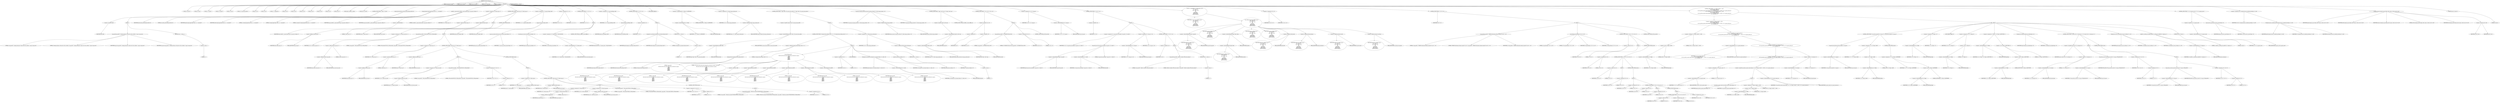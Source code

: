 digraph hostapd_notif_assoc {  
"1000119" [label = "(METHOD,hostapd_notif_assoc)" ]
"1000120" [label = "(PARAM,hostapd_data *hapd)" ]
"1000121" [label = "(PARAM,const u8 *addr)" ]
"1000122" [label = "(PARAM,const u8 *req_ies)" ]
"1000123" [label = "(PARAM,size_t req_ies_len)" ]
"1000124" [label = "(PARAM,int reassoc)" ]
"1000125" [label = "(BLOCK,,)" ]
"1000126" [label = "(LOCAL,v9: const u8 *)" ]
"1000127" [label = "(LOCAL,v10: size_t)" ]
"1000128" [label = "(LOCAL,v11: sta_info *)" ]
"1000129" [label = "(LOCAL,v12: sta_info *)" ]
"1000130" [label = "(LOCAL,v13: size_t)" ]
"1000131" [label = "(LOCAL,v14: wpa_state_machine *)" ]
"1000132" [label = "(LOCAL,v15: int)" ]
"1000133" [label = "(LOCAL,v16: int)" ]
"1000134" [label = "(LOCAL,v17: unsigned int)" ]
"1000135" [label = "(LOCAL,v18: int)" ]
"1000136" [label = "(LOCAL,v19: int)" ]
"1000137" [label = "(LOCAL,v22: int)" ]
"1000138" [label = "(LOCAL,v23: int)" ]
"1000139" [label = "(LOCAL,v24: int)" ]
"1000140" [label = "(LOCAL,v25: int)" ]
"1000141" [label = "(LOCAL,v26: u8 *)" ]
"1000142" [label = "(LOCAL,elems: ieee802_11_elems)" ]
"1000143" [label = "(LOCAL,buf: u8 [ 1064 ])" ]
"1000144" [label = "(CONTROL_STRUCTURE,if ( !addr ),if ( !addr ))" ]
"1000145" [label = "(<operator>.logicalNot,!addr)" ]
"1000146" [label = "(IDENTIFIER,addr,!addr)" ]
"1000147" [label = "(BLOCK,,)" ]
"1000148" [label = "(wpa_printf,wpa_printf(2, \"hostapd_notif_assoc: Skip event with no address\", req_ies, req_ies_len))" ]
"1000149" [label = "(LITERAL,2,wpa_printf(2, \"hostapd_notif_assoc: Skip event with no address\", req_ies, req_ies_len))" ]
"1000150" [label = "(LITERAL,\"hostapd_notif_assoc: Skip event with no address\",wpa_printf(2, \"hostapd_notif_assoc: Skip event with no address\", req_ies, req_ies_len))" ]
"1000151" [label = "(IDENTIFIER,req_ies,wpa_printf(2, \"hostapd_notif_assoc: Skip event with no address\", req_ies, req_ies_len))" ]
"1000152" [label = "(IDENTIFIER,req_ies_len,wpa_printf(2, \"hostapd_notif_assoc: Skip event with no address\", req_ies, req_ies_len))" ]
"1000153" [label = "(RETURN,return -1;,return -1;)" ]
"1000154" [label = "(<operator>.minus,-1)" ]
"1000155" [label = "(LITERAL,1,-1)" ]
"1000156" [label = "(random_add_randomness,random_add_randomness(addr, 6u))" ]
"1000157" [label = "(IDENTIFIER,addr,random_add_randomness(addr, 6u))" ]
"1000158" [label = "(LITERAL,6u,random_add_randomness(addr, 6u))" ]
"1000159" [label = "(hostapd_logger,hostapd_logger(hapd, addr, 1u, 2, \"associated\"))" ]
"1000160" [label = "(IDENTIFIER,hapd,hostapd_logger(hapd, addr, 1u, 2, \"associated\"))" ]
"1000161" [label = "(IDENTIFIER,addr,hostapd_logger(hapd, addr, 1u, 2, \"associated\"))" ]
"1000162" [label = "(LITERAL,1u,hostapd_logger(hapd, addr, 1u, 2, \"associated\"))" ]
"1000163" [label = "(LITERAL,2,hostapd_logger(hapd, addr, 1u, 2, \"associated\"))" ]
"1000164" [label = "(LITERAL,\"associated\",hostapd_logger(hapd, addr, 1u, 2, \"associated\"))" ]
"1000165" [label = "(ieee802_11_parse_elems,ieee802_11_parse_elems(req_ies, req_ies_len, &elems, 0))" ]
"1000166" [label = "(IDENTIFIER,req_ies,ieee802_11_parse_elems(req_ies, req_ies_len, &elems, 0))" ]
"1000167" [label = "(IDENTIFIER,req_ies_len,ieee802_11_parse_elems(req_ies, req_ies_len, &elems, 0))" ]
"1000168" [label = "(<operator>.addressOf,&elems)" ]
"1000169" [label = "(IDENTIFIER,elems,ieee802_11_parse_elems(req_ies, req_ies_len, &elems, 0))" ]
"1000170" [label = "(LITERAL,0,ieee802_11_parse_elems(req_ies, req_ies_len, &elems, 0))" ]
"1000171" [label = "(<operator>.assignment,v9 = elems.wps_ie - 2)" ]
"1000172" [label = "(IDENTIFIER,v9,v9 = elems.wps_ie - 2)" ]
"1000173" [label = "(<operator>.subtraction,elems.wps_ie - 2)" ]
"1000174" [label = "(<operator>.fieldAccess,elems.wps_ie)" ]
"1000175" [label = "(IDENTIFIER,elems,elems.wps_ie - 2)" ]
"1000176" [label = "(FIELD_IDENTIFIER,wps_ie,wps_ie)" ]
"1000177" [label = "(LITERAL,2,elems.wps_ie - 2)" ]
"1000178" [label = "(CONTROL_STRUCTURE,if ( elems.wps_ie ),if ( elems.wps_ie ))" ]
"1000179" [label = "(<operator>.fieldAccess,elems.wps_ie)" ]
"1000180" [label = "(IDENTIFIER,elems,if ( elems.wps_ie ))" ]
"1000181" [label = "(FIELD_IDENTIFIER,wps_ie,wps_ie)" ]
"1000182" [label = "(BLOCK,,)" ]
"1000183" [label = "(<operator>.assignment,v10 = elems.wps_ie_len + 2)" ]
"1000184" [label = "(IDENTIFIER,v10,v10 = elems.wps_ie_len + 2)" ]
"1000185" [label = "(<operator>.addition,elems.wps_ie_len + 2)" ]
"1000186" [label = "(<operator>.fieldAccess,elems.wps_ie_len)" ]
"1000187" [label = "(IDENTIFIER,elems,elems.wps_ie_len + 2)" ]
"1000188" [label = "(FIELD_IDENTIFIER,wps_ie_len,wps_ie_len)" ]
"1000189" [label = "(LITERAL,2,elems.wps_ie_len + 2)" ]
"1000190" [label = "(wpa_printf,wpa_printf(2, \"STA included WPS IE in (Re)AssocReq\"))" ]
"1000191" [label = "(LITERAL,2,wpa_printf(2, \"STA included WPS IE in (Re)AssocReq\"))" ]
"1000192" [label = "(LITERAL,\"STA included WPS IE in (Re)AssocReq\",wpa_printf(2, \"STA included WPS IE in (Re)AssocReq\"))" ]
"1000193" [label = "(CONTROL_STRUCTURE,else,else)" ]
"1000194" [label = "(BLOCK,,)" ]
"1000195" [label = "(<operator>.assignment,v9 = elems.rsn_ie - 2)" ]
"1000196" [label = "(IDENTIFIER,v9,v9 = elems.rsn_ie - 2)" ]
"1000197" [label = "(<operator>.subtraction,elems.rsn_ie - 2)" ]
"1000198" [label = "(<operator>.fieldAccess,elems.rsn_ie)" ]
"1000199" [label = "(IDENTIFIER,elems,elems.rsn_ie - 2)" ]
"1000200" [label = "(FIELD_IDENTIFIER,rsn_ie,rsn_ie)" ]
"1000201" [label = "(LITERAL,2,elems.rsn_ie - 2)" ]
"1000202" [label = "(CONTROL_STRUCTURE,if ( elems.rsn_ie ),if ( elems.rsn_ie ))" ]
"1000203" [label = "(<operator>.fieldAccess,elems.rsn_ie)" ]
"1000204" [label = "(IDENTIFIER,elems,if ( elems.rsn_ie ))" ]
"1000205" [label = "(FIELD_IDENTIFIER,rsn_ie,rsn_ie)" ]
"1000206" [label = "(BLOCK,,)" ]
"1000207" [label = "(<operator>.assignment,v22 = elems.rsn_ie_len)" ]
"1000208" [label = "(IDENTIFIER,v22,v22 = elems.rsn_ie_len)" ]
"1000209" [label = "(<operator>.fieldAccess,elems.rsn_ie_len)" ]
"1000210" [label = "(IDENTIFIER,elems,v22 = elems.rsn_ie_len)" ]
"1000211" [label = "(FIELD_IDENTIFIER,rsn_ie_len,rsn_ie_len)" ]
"1000212" [label = "(wpa_printf,wpa_printf(2, \"STA included RSN IE in (Re)AssocReq\"))" ]
"1000213" [label = "(LITERAL,2,wpa_printf(2, \"STA included RSN IE in (Re)AssocReq\"))" ]
"1000214" [label = "(LITERAL,\"STA included RSN IE in (Re)AssocReq\",wpa_printf(2, \"STA included RSN IE in (Re)AssocReq\"))" ]
"1000215" [label = "(<operator>.assignment,v10 = v22 + 2)" ]
"1000216" [label = "(IDENTIFIER,v10,v10 = v22 + 2)" ]
"1000217" [label = "(<operator>.addition,v22 + 2)" ]
"1000218" [label = "(IDENTIFIER,v22,v22 + 2)" ]
"1000219" [label = "(LITERAL,2,v22 + 2)" ]
"1000220" [label = "(CONTROL_STRUCTURE,else,else)" ]
"1000221" [label = "(BLOCK,,)" ]
"1000222" [label = "(<operator>.assignment,v9 = elems.wpa_ie)" ]
"1000223" [label = "(IDENTIFIER,v9,v9 = elems.wpa_ie)" ]
"1000224" [label = "(<operator>.fieldAccess,elems.wpa_ie)" ]
"1000225" [label = "(IDENTIFIER,elems,v9 = elems.wpa_ie)" ]
"1000226" [label = "(FIELD_IDENTIFIER,wpa_ie,wpa_ie)" ]
"1000227" [label = "(CONTROL_STRUCTURE,if ( elems.wpa_ie ),if ( elems.wpa_ie ))" ]
"1000228" [label = "(<operator>.fieldAccess,elems.wpa_ie)" ]
"1000229" [label = "(IDENTIFIER,elems,if ( elems.wpa_ie ))" ]
"1000230" [label = "(FIELD_IDENTIFIER,wpa_ie,wpa_ie)" ]
"1000231" [label = "(BLOCK,,)" ]
"1000232" [label = "(<operator>.assignment,v9 = elems.wpa_ie - 2)" ]
"1000233" [label = "(IDENTIFIER,v9,v9 = elems.wpa_ie - 2)" ]
"1000234" [label = "(<operator>.subtraction,elems.wpa_ie - 2)" ]
"1000235" [label = "(<operator>.fieldAccess,elems.wpa_ie)" ]
"1000236" [label = "(IDENTIFIER,elems,elems.wpa_ie - 2)" ]
"1000237" [label = "(FIELD_IDENTIFIER,wpa_ie,wpa_ie)" ]
"1000238" [label = "(LITERAL,2,elems.wpa_ie - 2)" ]
"1000239" [label = "(<operator>.assignment,v23 = elems.wpa_ie_len)" ]
"1000240" [label = "(IDENTIFIER,v23,v23 = elems.wpa_ie_len)" ]
"1000241" [label = "(<operator>.fieldAccess,elems.wpa_ie_len)" ]
"1000242" [label = "(IDENTIFIER,elems,v23 = elems.wpa_ie_len)" ]
"1000243" [label = "(FIELD_IDENTIFIER,wpa_ie_len,wpa_ie_len)" ]
"1000244" [label = "(wpa_printf,wpa_printf(2, \"STA included WPA IE in (Re)AssocReq\"))" ]
"1000245" [label = "(LITERAL,2,wpa_printf(2, \"STA included WPA IE in (Re)AssocReq\"))" ]
"1000246" [label = "(LITERAL,\"STA included WPA IE in (Re)AssocReq\",wpa_printf(2, \"STA included WPA IE in (Re)AssocReq\"))" ]
"1000247" [label = "(<operator>.assignment,v10 = v23 + 2)" ]
"1000248" [label = "(IDENTIFIER,v10,v10 = v23 + 2)" ]
"1000249" [label = "(<operator>.addition,v23 + 2)" ]
"1000250" [label = "(IDENTIFIER,v23,v23 + 2)" ]
"1000251" [label = "(LITERAL,2,v23 + 2)" ]
"1000252" [label = "(CONTROL_STRUCTURE,else,else)" ]
"1000253" [label = "(BLOCK,,)" ]
"1000254" [label = "(wpa_printf,wpa_printf(2, \"STA did not include WPS/RSN/WPA IE in (Re)AssocReq\"))" ]
"1000255" [label = "(LITERAL,2,wpa_printf(2, \"STA did not include WPS/RSN/WPA IE in (Re)AssocReq\"))" ]
"1000256" [label = "(LITERAL,\"STA did not include WPS/RSN/WPA IE in (Re)AssocReq\",wpa_printf(2, \"STA did not include WPS/RSN/WPA IE in (Re)AssocReq\"))" ]
"1000257" [label = "(<operator>.assignment,v10 = 0)" ]
"1000258" [label = "(IDENTIFIER,v10,v10 = 0)" ]
"1000259" [label = "(LITERAL,0,v10 = 0)" ]
"1000260" [label = "(<operator>.assignment,v11 = ap_get_sta(hapd, addr))" ]
"1000261" [label = "(IDENTIFIER,v11,v11 = ap_get_sta(hapd, addr))" ]
"1000262" [label = "(ap_get_sta,ap_get_sta(hapd, addr))" ]
"1000263" [label = "(IDENTIFIER,hapd,ap_get_sta(hapd, addr))" ]
"1000264" [label = "(IDENTIFIER,addr,ap_get_sta(hapd, addr))" ]
"1000265" [label = "(<operator>.assignment,v12 = v11)" ]
"1000266" [label = "(IDENTIFIER,v12,v12 = v11)" ]
"1000267" [label = "(IDENTIFIER,v11,v12 = v11)" ]
"1000268" [label = "(CONTROL_STRUCTURE,if ( v11 ),if ( v11 ))" ]
"1000269" [label = "(IDENTIFIER,v11,if ( v11 ))" ]
"1000270" [label = "(BLOCK,,)" ]
"1000271" [label = "(ap_sta_no_session_timeout,ap_sta_no_session_timeout(hapd, v11))" ]
"1000272" [label = "(IDENTIFIER,hapd,ap_sta_no_session_timeout(hapd, v11))" ]
"1000273" [label = "(IDENTIFIER,v11,ap_sta_no_session_timeout(hapd, v11))" ]
"1000274" [label = "(accounting_sta_stop,accounting_sta_stop(hapd, v12))" ]
"1000275" [label = "(IDENTIFIER,hapd,accounting_sta_stop(hapd, v12))" ]
"1000276" [label = "(IDENTIFIER,v12,accounting_sta_stop(hapd, v12))" ]
"1000277" [label = "(<operator>.assignment,v12->timeout_next = STA_NULLFUNC)" ]
"1000278" [label = "(<operator>.indirectFieldAccess,v12->timeout_next)" ]
"1000279" [label = "(IDENTIFIER,v12,v12->timeout_next = STA_NULLFUNC)" ]
"1000280" [label = "(FIELD_IDENTIFIER,timeout_next,timeout_next)" ]
"1000281" [label = "(IDENTIFIER,STA_NULLFUNC,v12->timeout_next = STA_NULLFUNC)" ]
"1000282" [label = "(CONTROL_STRUCTURE,goto LABEL_6;,goto LABEL_6;)" ]
"1000283" [label = "(<operator>.assignment,v12 = ap_sta_add(hapd, addr))" ]
"1000284" [label = "(IDENTIFIER,v12,v12 = ap_sta_add(hapd, addr))" ]
"1000285" [label = "(ap_sta_add,ap_sta_add(hapd, addr))" ]
"1000286" [label = "(IDENTIFIER,hapd,ap_sta_add(hapd, addr))" ]
"1000287" [label = "(IDENTIFIER,addr,ap_sta_add(hapd, addr))" ]
"1000288" [label = "(CONTROL_STRUCTURE,if ( !v12 ),if ( !v12 ))" ]
"1000289" [label = "(<operator>.logicalNot,!v12)" ]
"1000290" [label = "(IDENTIFIER,v12,!v12)" ]
"1000291" [label = "(BLOCK,,)" ]
"1000292" [label = "(hostapd_drv_sta_disassoc,hostapd_drv_sta_disassoc(hapd, addr, 5))" ]
"1000293" [label = "(IDENTIFIER,hapd,hostapd_drv_sta_disassoc(hapd, addr, 5))" ]
"1000294" [label = "(IDENTIFIER,addr,hostapd_drv_sta_disassoc(hapd, addr, 5))" ]
"1000295" [label = "(LITERAL,5,hostapd_drv_sta_disassoc(hapd, addr, 5))" ]
"1000296" [label = "(RETURN,return -1;,return -1;)" ]
"1000297" [label = "(<operator>.minus,-1)" ]
"1000298" [label = "(LITERAL,1,-1)" ]
"1000299" [label = "(JUMP_TARGET,LABEL_6)" ]
"1000300" [label = "(<operators>.assignmentAnd,v12->flags &= 0xFFFECFFF)" ]
"1000301" [label = "(<operator>.indirectFieldAccess,v12->flags)" ]
"1000302" [label = "(IDENTIFIER,v12,v12->flags &= 0xFFFECFFF)" ]
"1000303" [label = "(FIELD_IDENTIFIER,flags,flags)" ]
"1000304" [label = "(LITERAL,0xFFFECFFF,v12->flags &= 0xFFFECFFF)" ]
"1000305" [label = "(<operator>.assignment,v13 = elems.supp_op_classes_len)" ]
"1000306" [label = "(IDENTIFIER,v13,v13 = elems.supp_op_classes_len)" ]
"1000307" [label = "(<operator>.fieldAccess,elems.supp_op_classes_len)" ]
"1000308" [label = "(IDENTIFIER,elems,v13 = elems.supp_op_classes_len)" ]
"1000309" [label = "(FIELD_IDENTIFIER,supp_op_classes_len,supp_op_classes_len)" ]
"1000310" [label = "(CONTROL_STRUCTURE,if ( !hapd->iface->drv_max_acl_mac_addrs ),if ( !hapd->iface->drv_max_acl_mac_addrs ))" ]
"1000311" [label = "(<operator>.logicalNot,!hapd->iface->drv_max_acl_mac_addrs)" ]
"1000312" [label = "(<operator>.indirectFieldAccess,hapd->iface->drv_max_acl_mac_addrs)" ]
"1000313" [label = "(<operator>.indirectFieldAccess,hapd->iface)" ]
"1000314" [label = "(IDENTIFIER,hapd,!hapd->iface->drv_max_acl_mac_addrs)" ]
"1000315" [label = "(FIELD_IDENTIFIER,iface,iface)" ]
"1000316" [label = "(FIELD_IDENTIFIER,drv_max_acl_mac_addrs,drv_max_acl_mac_addrs)" ]
"1000317" [label = "(BLOCK,,)" ]
"1000318" [label = "(CONTROL_STRUCTURE,if ( hostapd_check_acl(hapd, addr, 0) != 1 ),if ( hostapd_check_acl(hapd, addr, 0) != 1 ))" ]
"1000319" [label = "(<operator>.notEquals,hostapd_check_acl(hapd, addr, 0) != 1)" ]
"1000320" [label = "(hostapd_check_acl,hostapd_check_acl(hapd, addr, 0))" ]
"1000321" [label = "(IDENTIFIER,hapd,hostapd_check_acl(hapd, addr, 0))" ]
"1000322" [label = "(IDENTIFIER,addr,hostapd_check_acl(hapd, addr, 0))" ]
"1000323" [label = "(LITERAL,0,hostapd_check_acl(hapd, addr, 0))" ]
"1000324" [label = "(LITERAL,1,hostapd_check_acl(hapd, addr, 0) != 1)" ]
"1000325" [label = "(BLOCK,,)" ]
"1000326" [label = "(wpa_printf,wpa_printf(\n        3,\n        \"STA %02x:%02x:%02x:%02x:%02x:%02x not allowed to connect\",\n        *addr,\n        addr[1],\n        addr[2],\n        addr[3],\n        addr[4],\n        addr[5]))" ]
"1000327" [label = "(LITERAL,3,wpa_printf(\n        3,\n        \"STA %02x:%02x:%02x:%02x:%02x:%02x not allowed to connect\",\n        *addr,\n        addr[1],\n        addr[2],\n        addr[3],\n        addr[4],\n        addr[5]))" ]
"1000328" [label = "(LITERAL,\"STA %02x:%02x:%02x:%02x:%02x:%02x not allowed to connect\",wpa_printf(\n        3,\n        \"STA %02x:%02x:%02x:%02x:%02x:%02x not allowed to connect\",\n        *addr,\n        addr[1],\n        addr[2],\n        addr[3],\n        addr[4],\n        addr[5]))" ]
"1000329" [label = "(<operator>.indirection,*addr)" ]
"1000330" [label = "(IDENTIFIER,addr,wpa_printf(\n        3,\n        \"STA %02x:%02x:%02x:%02x:%02x:%02x not allowed to connect\",\n        *addr,\n        addr[1],\n        addr[2],\n        addr[3],\n        addr[4],\n        addr[5]))" ]
"1000331" [label = "(<operator>.indirectIndexAccess,addr[1])" ]
"1000332" [label = "(IDENTIFIER,addr,wpa_printf(\n        3,\n        \"STA %02x:%02x:%02x:%02x:%02x:%02x not allowed to connect\",\n        *addr,\n        addr[1],\n        addr[2],\n        addr[3],\n        addr[4],\n        addr[5]))" ]
"1000333" [label = "(LITERAL,1,wpa_printf(\n        3,\n        \"STA %02x:%02x:%02x:%02x:%02x:%02x not allowed to connect\",\n        *addr,\n        addr[1],\n        addr[2],\n        addr[3],\n        addr[4],\n        addr[5]))" ]
"1000334" [label = "(<operator>.indirectIndexAccess,addr[2])" ]
"1000335" [label = "(IDENTIFIER,addr,wpa_printf(\n        3,\n        \"STA %02x:%02x:%02x:%02x:%02x:%02x not allowed to connect\",\n        *addr,\n        addr[1],\n        addr[2],\n        addr[3],\n        addr[4],\n        addr[5]))" ]
"1000336" [label = "(LITERAL,2,wpa_printf(\n        3,\n        \"STA %02x:%02x:%02x:%02x:%02x:%02x not allowed to connect\",\n        *addr,\n        addr[1],\n        addr[2],\n        addr[3],\n        addr[4],\n        addr[5]))" ]
"1000337" [label = "(<operator>.indirectIndexAccess,addr[3])" ]
"1000338" [label = "(IDENTIFIER,addr,wpa_printf(\n        3,\n        \"STA %02x:%02x:%02x:%02x:%02x:%02x not allowed to connect\",\n        *addr,\n        addr[1],\n        addr[2],\n        addr[3],\n        addr[4],\n        addr[5]))" ]
"1000339" [label = "(LITERAL,3,wpa_printf(\n        3,\n        \"STA %02x:%02x:%02x:%02x:%02x:%02x not allowed to connect\",\n        *addr,\n        addr[1],\n        addr[2],\n        addr[3],\n        addr[4],\n        addr[5]))" ]
"1000340" [label = "(<operator>.indirectIndexAccess,addr[4])" ]
"1000341" [label = "(IDENTIFIER,addr,wpa_printf(\n        3,\n        \"STA %02x:%02x:%02x:%02x:%02x:%02x not allowed to connect\",\n        *addr,\n        addr[1],\n        addr[2],\n        addr[3],\n        addr[4],\n        addr[5]))" ]
"1000342" [label = "(LITERAL,4,wpa_printf(\n        3,\n        \"STA %02x:%02x:%02x:%02x:%02x:%02x not allowed to connect\",\n        *addr,\n        addr[1],\n        addr[2],\n        addr[3],\n        addr[4],\n        addr[5]))" ]
"1000343" [label = "(<operator>.indirectIndexAccess,addr[5])" ]
"1000344" [label = "(IDENTIFIER,addr,wpa_printf(\n        3,\n        \"STA %02x:%02x:%02x:%02x:%02x:%02x not allowed to connect\",\n        *addr,\n        addr[1],\n        addr[2],\n        addr[3],\n        addr[4],\n        addr[5]))" ]
"1000345" [label = "(LITERAL,5,wpa_printf(\n        3,\n        \"STA %02x:%02x:%02x:%02x:%02x:%02x not allowed to connect\",\n        *addr,\n        addr[1],\n        addr[2],\n        addr[3],\n        addr[4],\n        addr[5]))" ]
"1000346" [label = "(<operator>.assignment,v24 = 1)" ]
"1000347" [label = "(IDENTIFIER,v24,v24 = 1)" ]
"1000348" [label = "(LITERAL,1,v24 = 1)" ]
"1000349" [label = "(JUMP_TARGET,fail)" ]
"1000350" [label = "(hostapd_drv_sta_disassoc,hostapd_drv_sta_disassoc(hapd, v12->addr, v24))" ]
"1000351" [label = "(IDENTIFIER,hapd,hostapd_drv_sta_disassoc(hapd, v12->addr, v24))" ]
"1000352" [label = "(<operator>.indirectFieldAccess,v12->addr)" ]
"1000353" [label = "(IDENTIFIER,v12,hostapd_drv_sta_disassoc(hapd, v12->addr, v24))" ]
"1000354" [label = "(FIELD_IDENTIFIER,addr,addr)" ]
"1000355" [label = "(IDENTIFIER,v24,hostapd_drv_sta_disassoc(hapd, v12->addr, v24))" ]
"1000356" [label = "(ap_free_sta,ap_free_sta(hapd, v12))" ]
"1000357" [label = "(IDENTIFIER,hapd,ap_free_sta(hapd, v12))" ]
"1000358" [label = "(IDENTIFIER,v12,ap_free_sta(hapd, v12))" ]
"1000359" [label = "(RETURN,return -1;,return -1;)" ]
"1000360" [label = "(<operator>.minus,-1)" ]
"1000361" [label = "(LITERAL,1,-1)" ]
"1000362" [label = "(<operator>.assignment,v13 = elems.supp_op_classes_len)" ]
"1000363" [label = "(IDENTIFIER,v13,v13 = elems.supp_op_classes_len)" ]
"1000364" [label = "(<operator>.fieldAccess,elems.supp_op_classes_len)" ]
"1000365" [label = "(IDENTIFIER,elems,v13 = elems.supp_op_classes_len)" ]
"1000366" [label = "(FIELD_IDENTIFIER,supp_op_classes_len,supp_op_classes_len)" ]
"1000367" [label = "(ap_copy_sta_supp_op_classes,ap_copy_sta_supp_op_classes(v12, elems.supp_op_classes, v13))" ]
"1000368" [label = "(IDENTIFIER,v12,ap_copy_sta_supp_op_classes(v12, elems.supp_op_classes, v13))" ]
"1000369" [label = "(<operator>.fieldAccess,elems.supp_op_classes)" ]
"1000370" [label = "(IDENTIFIER,elems,ap_copy_sta_supp_op_classes(v12, elems.supp_op_classes, v13))" ]
"1000371" [label = "(FIELD_IDENTIFIER,supp_op_classes,supp_op_classes)" ]
"1000372" [label = "(IDENTIFIER,v13,ap_copy_sta_supp_op_classes(v12, elems.supp_op_classes, v13))" ]
"1000373" [label = "(CONTROL_STRUCTURE,if ( !hapd->conf->wpa ),if ( !hapd->conf->wpa ))" ]
"1000374" [label = "(<operator>.logicalNot,!hapd->conf->wpa)" ]
"1000375" [label = "(<operator>.indirectFieldAccess,hapd->conf->wpa)" ]
"1000376" [label = "(<operator>.indirectFieldAccess,hapd->conf)" ]
"1000377" [label = "(IDENTIFIER,hapd,!hapd->conf->wpa)" ]
"1000378" [label = "(FIELD_IDENTIFIER,conf,conf)" ]
"1000379" [label = "(FIELD_IDENTIFIER,wpa,wpa)" ]
"1000380" [label = "(CONTROL_STRUCTURE,goto LABEL_18;,goto LABEL_18;)" ]
"1000381" [label = "(CONTROL_STRUCTURE,if ( !v9 || !v10 ),if ( !v9 || !v10 ))" ]
"1000382" [label = "(<operator>.logicalOr,!v9 || !v10)" ]
"1000383" [label = "(<operator>.logicalNot,!v9)" ]
"1000384" [label = "(IDENTIFIER,v9,!v9)" ]
"1000385" [label = "(<operator>.logicalNot,!v10)" ]
"1000386" [label = "(IDENTIFIER,v10,!v10)" ]
"1000387" [label = "(BLOCK,,)" ]
"1000388" [label = "(wpa_printf,wpa_printf(2, \"No WPA/RSN IE from STA\"))" ]
"1000389" [label = "(LITERAL,2,wpa_printf(2, \"No WPA/RSN IE from STA\"))" ]
"1000390" [label = "(LITERAL,\"No WPA/RSN IE from STA\",wpa_printf(2, \"No WPA/RSN IE from STA\"))" ]
"1000391" [label = "(<operator>.assignment,v24 = 13)" ]
"1000392" [label = "(IDENTIFIER,v24,v24 = 13)" ]
"1000393" [label = "(LITERAL,13,v24 = 13)" ]
"1000394" [label = "(CONTROL_STRUCTURE,goto fail;,goto fail;)" ]
"1000395" [label = "(<operator>.assignment,v14 = v12->wpa_sm)" ]
"1000396" [label = "(IDENTIFIER,v14,v14 = v12->wpa_sm)" ]
"1000397" [label = "(<operator>.indirectFieldAccess,v12->wpa_sm)" ]
"1000398" [label = "(IDENTIFIER,v12,v14 = v12->wpa_sm)" ]
"1000399" [label = "(FIELD_IDENTIFIER,wpa_sm,wpa_sm)" ]
"1000400" [label = "(CONTROL_STRUCTURE,if ( !v14 ),if ( !v14 ))" ]
"1000401" [label = "(<operator>.logicalNot,!v14)" ]
"1000402" [label = "(IDENTIFIER,v14,!v14)" ]
"1000403" [label = "(BLOCK,,)" ]
"1000404" [label = "(<operator>.assignment,v14 = wpa_auth_sta_init(hapd->wpa_auth, v12->addr, 0))" ]
"1000405" [label = "(IDENTIFIER,v14,v14 = wpa_auth_sta_init(hapd->wpa_auth, v12->addr, 0))" ]
"1000406" [label = "(wpa_auth_sta_init,wpa_auth_sta_init(hapd->wpa_auth, v12->addr, 0))" ]
"1000407" [label = "(<operator>.indirectFieldAccess,hapd->wpa_auth)" ]
"1000408" [label = "(IDENTIFIER,hapd,wpa_auth_sta_init(hapd->wpa_auth, v12->addr, 0))" ]
"1000409" [label = "(FIELD_IDENTIFIER,wpa_auth,wpa_auth)" ]
"1000410" [label = "(<operator>.indirectFieldAccess,v12->addr)" ]
"1000411" [label = "(IDENTIFIER,v12,wpa_auth_sta_init(hapd->wpa_auth, v12->addr, 0))" ]
"1000412" [label = "(FIELD_IDENTIFIER,addr,addr)" ]
"1000413" [label = "(LITERAL,0,wpa_auth_sta_init(hapd->wpa_auth, v12->addr, 0))" ]
"1000414" [label = "(<operator>.assignment,v12->wpa_sm = v14)" ]
"1000415" [label = "(<operator>.indirectFieldAccess,v12->wpa_sm)" ]
"1000416" [label = "(IDENTIFIER,v12,v12->wpa_sm = v14)" ]
"1000417" [label = "(FIELD_IDENTIFIER,wpa_sm,wpa_sm)" ]
"1000418" [label = "(IDENTIFIER,v14,v12->wpa_sm = v14)" ]
"1000419" [label = "(CONTROL_STRUCTURE,if ( !v14 ),if ( !v14 ))" ]
"1000420" [label = "(<operator>.logicalNot,!v14)" ]
"1000421" [label = "(IDENTIFIER,v14,!v14)" ]
"1000422" [label = "(BLOCK,,)" ]
"1000423" [label = "(wpa_printf,wpa_printf(5, \"Failed to initialize WPA state machine\"))" ]
"1000424" [label = "(LITERAL,5,wpa_printf(5, \"Failed to initialize WPA state machine\"))" ]
"1000425" [label = "(LITERAL,\"Failed to initialize WPA state machine\",wpa_printf(5, \"Failed to initialize WPA state machine\"))" ]
"1000426" [label = "(RETURN,return -1;,return -1;)" ]
"1000427" [label = "(<operator>.minus,-1)" ]
"1000428" [label = "(LITERAL,1,-1)" ]
"1000429" [label = "(<operator>.assignment,v15 = wpa_validate_wpa_ie(\n          hapd->wpa_auth,\n          v14,\n          hapd->iface->freq,\n          v9,\n          v10,\n          elems.mdie,\n          elems.mdie_len,\n          elems.owe_dh,\n          elems.owe_dh_len))" ]
"1000430" [label = "(IDENTIFIER,v15,v15 = wpa_validate_wpa_ie(\n          hapd->wpa_auth,\n          v14,\n          hapd->iface->freq,\n          v9,\n          v10,\n          elems.mdie,\n          elems.mdie_len,\n          elems.owe_dh,\n          elems.owe_dh_len))" ]
"1000431" [label = "(wpa_validate_wpa_ie,wpa_validate_wpa_ie(\n          hapd->wpa_auth,\n          v14,\n          hapd->iface->freq,\n          v9,\n          v10,\n          elems.mdie,\n          elems.mdie_len,\n          elems.owe_dh,\n          elems.owe_dh_len))" ]
"1000432" [label = "(<operator>.indirectFieldAccess,hapd->wpa_auth)" ]
"1000433" [label = "(IDENTIFIER,hapd,wpa_validate_wpa_ie(\n          hapd->wpa_auth,\n          v14,\n          hapd->iface->freq,\n          v9,\n          v10,\n          elems.mdie,\n          elems.mdie_len,\n          elems.owe_dh,\n          elems.owe_dh_len))" ]
"1000434" [label = "(FIELD_IDENTIFIER,wpa_auth,wpa_auth)" ]
"1000435" [label = "(IDENTIFIER,v14,wpa_validate_wpa_ie(\n          hapd->wpa_auth,\n          v14,\n          hapd->iface->freq,\n          v9,\n          v10,\n          elems.mdie,\n          elems.mdie_len,\n          elems.owe_dh,\n          elems.owe_dh_len))" ]
"1000436" [label = "(<operator>.indirectFieldAccess,hapd->iface->freq)" ]
"1000437" [label = "(<operator>.indirectFieldAccess,hapd->iface)" ]
"1000438" [label = "(IDENTIFIER,hapd,wpa_validate_wpa_ie(\n          hapd->wpa_auth,\n          v14,\n          hapd->iface->freq,\n          v9,\n          v10,\n          elems.mdie,\n          elems.mdie_len,\n          elems.owe_dh,\n          elems.owe_dh_len))" ]
"1000439" [label = "(FIELD_IDENTIFIER,iface,iface)" ]
"1000440" [label = "(FIELD_IDENTIFIER,freq,freq)" ]
"1000441" [label = "(IDENTIFIER,v9,wpa_validate_wpa_ie(\n          hapd->wpa_auth,\n          v14,\n          hapd->iface->freq,\n          v9,\n          v10,\n          elems.mdie,\n          elems.mdie_len,\n          elems.owe_dh,\n          elems.owe_dh_len))" ]
"1000442" [label = "(IDENTIFIER,v10,wpa_validate_wpa_ie(\n          hapd->wpa_auth,\n          v14,\n          hapd->iface->freq,\n          v9,\n          v10,\n          elems.mdie,\n          elems.mdie_len,\n          elems.owe_dh,\n          elems.owe_dh_len))" ]
"1000443" [label = "(<operator>.fieldAccess,elems.mdie)" ]
"1000444" [label = "(IDENTIFIER,elems,wpa_validate_wpa_ie(\n          hapd->wpa_auth,\n          v14,\n          hapd->iface->freq,\n          v9,\n          v10,\n          elems.mdie,\n          elems.mdie_len,\n          elems.owe_dh,\n          elems.owe_dh_len))" ]
"1000445" [label = "(FIELD_IDENTIFIER,mdie,mdie)" ]
"1000446" [label = "(<operator>.fieldAccess,elems.mdie_len)" ]
"1000447" [label = "(IDENTIFIER,elems,wpa_validate_wpa_ie(\n          hapd->wpa_auth,\n          v14,\n          hapd->iface->freq,\n          v9,\n          v10,\n          elems.mdie,\n          elems.mdie_len,\n          elems.owe_dh,\n          elems.owe_dh_len))" ]
"1000448" [label = "(FIELD_IDENTIFIER,mdie_len,mdie_len)" ]
"1000449" [label = "(<operator>.fieldAccess,elems.owe_dh)" ]
"1000450" [label = "(IDENTIFIER,elems,wpa_validate_wpa_ie(\n          hapd->wpa_auth,\n          v14,\n          hapd->iface->freq,\n          v9,\n          v10,\n          elems.mdie,\n          elems.mdie_len,\n          elems.owe_dh,\n          elems.owe_dh_len))" ]
"1000451" [label = "(FIELD_IDENTIFIER,owe_dh,owe_dh)" ]
"1000452" [label = "(<operator>.fieldAccess,elems.owe_dh_len)" ]
"1000453" [label = "(IDENTIFIER,elems,wpa_validate_wpa_ie(\n          hapd->wpa_auth,\n          v14,\n          hapd->iface->freq,\n          v9,\n          v10,\n          elems.mdie,\n          elems.mdie_len,\n          elems.owe_dh,\n          elems.owe_dh_len))" ]
"1000454" [label = "(FIELD_IDENTIFIER,owe_dh_len,owe_dh_len)" ]
"1000455" [label = "(<operator>.assignment,v16 = v15)" ]
"1000456" [label = "(IDENTIFIER,v16,v16 = v15)" ]
"1000457" [label = "(IDENTIFIER,v15,v16 = v15)" ]
"1000458" [label = "(CONTROL_STRUCTURE,if ( v15 ),if ( v15 ))" ]
"1000459" [label = "(IDENTIFIER,v15,if ( v15 ))" ]
"1000460" [label = "(BLOCK,,)" ]
"1000461" [label = "(wpa_printf,wpa_printf(2, \"WPA/RSN information element rejected? (res %u)\", v15))" ]
"1000462" [label = "(LITERAL,2,wpa_printf(2, \"WPA/RSN information element rejected? (res %u)\", v15))" ]
"1000463" [label = "(LITERAL,\"WPA/RSN information element rejected? (res %u)\",wpa_printf(2, \"WPA/RSN information element rejected? (res %u)\", v15))" ]
"1000464" [label = "(IDENTIFIER,v15,wpa_printf(2, \"WPA/RSN information element rejected? (res %u)\", v15))" ]
"1000465" [label = "(wpa_hexdump,wpa_hexdump(2, \"IE\", v9, v10))" ]
"1000466" [label = "(LITERAL,2,wpa_hexdump(2, \"IE\", v9, v10))" ]
"1000467" [label = "(LITERAL,\"IE\",wpa_hexdump(2, \"IE\", v9, v10))" ]
"1000468" [label = "(IDENTIFIER,v9,wpa_hexdump(2, \"IE\", v9, v10))" ]
"1000469" [label = "(IDENTIFIER,v10,wpa_hexdump(2, \"IE\", v9, v10))" ]
"1000470" [label = "(CONTROL_STRUCTURE,if ( v16 == 2 ),if ( v16 == 2 ))" ]
"1000471" [label = "(<operator>.equals,v16 == 2)" ]
"1000472" [label = "(IDENTIFIER,v16,v16 == 2)" ]
"1000473" [label = "(LITERAL,2,v16 == 2)" ]
"1000474" [label = "(BLOCK,,)" ]
"1000475" [label = "(<operator>.assignment,v24 = 18)" ]
"1000476" [label = "(IDENTIFIER,v24,v24 = 18)" ]
"1000477" [label = "(LITERAL,18,v24 = 18)" ]
"1000478" [label = "(CONTROL_STRUCTURE,else,else)" ]
"1000479" [label = "(CONTROL_STRUCTURE,if ( v16 == 3 ),if ( v16 == 3 ))" ]
"1000480" [label = "(<operator>.equals,v16 == 3)" ]
"1000481" [label = "(IDENTIFIER,v16,v16 == 3)" ]
"1000482" [label = "(LITERAL,3,v16 == 3)" ]
"1000483" [label = "(BLOCK,,)" ]
"1000484" [label = "(<operator>.assignment,v24 = 19)" ]
"1000485" [label = "(IDENTIFIER,v24,v24 = 19)" ]
"1000486" [label = "(LITERAL,19,v24 = 19)" ]
"1000487" [label = "(CONTROL_STRUCTURE,else,else)" ]
"1000488" [label = "(BLOCK,,)" ]
"1000489" [label = "(<operator>.assignment,v25 = 13)" ]
"1000490" [label = "(IDENTIFIER,v25,v25 = 13)" ]
"1000491" [label = "(LITERAL,13,v25 = 13)" ]
"1000492" [label = "(CONTROL_STRUCTURE,if ( v16 == 4 ),if ( v16 == 4 ))" ]
"1000493" [label = "(<operator>.equals,v16 == 4)" ]
"1000494" [label = "(IDENTIFIER,v16,v16 == 4)" ]
"1000495" [label = "(LITERAL,4,v16 == 4)" ]
"1000496" [label = "(BLOCK,,)" ]
"1000497" [label = "(<operator>.assignment,v24 = 20)" ]
"1000498" [label = "(IDENTIFIER,v24,v24 = 20)" ]
"1000499" [label = "(LITERAL,20,v24 = 20)" ]
"1000500" [label = "(CONTROL_STRUCTURE,else,else)" ]
"1000501" [label = "(BLOCK,,)" ]
"1000502" [label = "(CONTROL_STRUCTURE,if ( v16 == 8 ),if ( v16 == 8 ))" ]
"1000503" [label = "(<operator>.equals,v16 == 8)" ]
"1000504" [label = "(IDENTIFIER,v16,v16 == 8)" ]
"1000505" [label = "(LITERAL,8,v16 == 8)" ]
"1000506" [label = "(<operator>.assignment,v25 = 24)" ]
"1000507" [label = "(IDENTIFIER,v25,v25 = 24)" ]
"1000508" [label = "(LITERAL,24,v25 = 24)" ]
"1000509" [label = "(<operator>.assignment,v24 = v25)" ]
"1000510" [label = "(IDENTIFIER,v24,v24 = v25)" ]
"1000511" [label = "(IDENTIFIER,v25,v24 = v25)" ]
"1000512" [label = "(CONTROL_STRUCTURE,goto fail;,goto fail;)" ]
"1000513" [label = "(CONTROL_STRUCTURE,if ( (v12->flags & 0x402) != 1026\n    || v12->sa_query_timed_out\n    || v12->sa_query_count > 0\n    && ((ap_check_sa_query_timeout(hapd, v12), (v12->flags & 0x402) != 1026) || v12->sa_query_timed_out)\n    || v12->auth_alg == 2 ),if ( (v12->flags & 0x402) != 1026\n    || v12->sa_query_timed_out\n    || v12->sa_query_count > 0\n    && ((ap_check_sa_query_timeout(hapd, v12), (v12->flags & 0x402) != 1026) || v12->sa_query_timed_out)\n    || v12->auth_alg == 2 ))" ]
"1000514" [label = "(<operator>.logicalOr,(v12->flags & 0x402) != 1026\n    || v12->sa_query_timed_out\n    || v12->sa_query_count > 0\n    && ((ap_check_sa_query_timeout(hapd, v12), (v12->flags & 0x402) != 1026) || v12->sa_query_timed_out)\n    || v12->auth_alg == 2)" ]
"1000515" [label = "(<operator>.notEquals,(v12->flags & 0x402) != 1026)" ]
"1000516" [label = "(<operator>.and,v12->flags & 0x402)" ]
"1000517" [label = "(<operator>.indirectFieldAccess,v12->flags)" ]
"1000518" [label = "(IDENTIFIER,v12,v12->flags & 0x402)" ]
"1000519" [label = "(FIELD_IDENTIFIER,flags,flags)" ]
"1000520" [label = "(LITERAL,0x402,v12->flags & 0x402)" ]
"1000521" [label = "(LITERAL,1026,(v12->flags & 0x402) != 1026)" ]
"1000522" [label = "(<operator>.logicalOr,v12->sa_query_timed_out\n    || v12->sa_query_count > 0\n    && ((ap_check_sa_query_timeout(hapd, v12), (v12->flags & 0x402) != 1026) || v12->sa_query_timed_out)\n    || v12->auth_alg == 2)" ]
"1000523" [label = "(<operator>.indirectFieldAccess,v12->sa_query_timed_out)" ]
"1000524" [label = "(IDENTIFIER,v12,v12->sa_query_timed_out\n    || v12->sa_query_count > 0\n    && ((ap_check_sa_query_timeout(hapd, v12), (v12->flags & 0x402) != 1026) || v12->sa_query_timed_out)\n    || v12->auth_alg == 2)" ]
"1000525" [label = "(FIELD_IDENTIFIER,sa_query_timed_out,sa_query_timed_out)" ]
"1000526" [label = "(<operator>.logicalOr,v12->sa_query_count > 0\n    && ((ap_check_sa_query_timeout(hapd, v12), (v12->flags & 0x402) != 1026) || v12->sa_query_timed_out)\n    || v12->auth_alg == 2)" ]
"1000527" [label = "(<operator>.logicalAnd,v12->sa_query_count > 0\n    && ((ap_check_sa_query_timeout(hapd, v12), (v12->flags & 0x402) != 1026) || v12->sa_query_timed_out))" ]
"1000528" [label = "(<operator>.greaterThan,v12->sa_query_count > 0)" ]
"1000529" [label = "(<operator>.indirectFieldAccess,v12->sa_query_count)" ]
"1000530" [label = "(IDENTIFIER,v12,v12->sa_query_count > 0)" ]
"1000531" [label = "(FIELD_IDENTIFIER,sa_query_count,sa_query_count)" ]
"1000532" [label = "(LITERAL,0,v12->sa_query_count > 0)" ]
"1000533" [label = "(<operator>.logicalOr,(ap_check_sa_query_timeout(hapd, v12), (v12->flags & 0x402) != 1026) || v12->sa_query_timed_out)" ]
"1000534" [label = "(BLOCK,,)" ]
"1000535" [label = "(ap_check_sa_query_timeout,ap_check_sa_query_timeout(hapd, v12))" ]
"1000536" [label = "(IDENTIFIER,hapd,ap_check_sa_query_timeout(hapd, v12))" ]
"1000537" [label = "(IDENTIFIER,v12,ap_check_sa_query_timeout(hapd, v12))" ]
"1000538" [label = "(<operator>.notEquals,(v12->flags & 0x402) != 1026)" ]
"1000539" [label = "(<operator>.and,v12->flags & 0x402)" ]
"1000540" [label = "(<operator>.indirectFieldAccess,v12->flags)" ]
"1000541" [label = "(IDENTIFIER,v12,v12->flags & 0x402)" ]
"1000542" [label = "(FIELD_IDENTIFIER,flags,flags)" ]
"1000543" [label = "(LITERAL,0x402,v12->flags & 0x402)" ]
"1000544" [label = "(LITERAL,1026,(v12->flags & 0x402) != 1026)" ]
"1000545" [label = "(<operator>.indirectFieldAccess,v12->sa_query_timed_out)" ]
"1000546" [label = "(IDENTIFIER,v12,(ap_check_sa_query_timeout(hapd, v12), (v12->flags & 0x402) != 1026) || v12->sa_query_timed_out)" ]
"1000547" [label = "(FIELD_IDENTIFIER,sa_query_timed_out,sa_query_timed_out)" ]
"1000548" [label = "(<operator>.equals,v12->auth_alg == 2)" ]
"1000549" [label = "(<operator>.indirectFieldAccess,v12->auth_alg)" ]
"1000550" [label = "(IDENTIFIER,v12,v12->auth_alg == 2)" ]
"1000551" [label = "(FIELD_IDENTIFIER,auth_alg,auth_alg)" ]
"1000552" [label = "(LITERAL,2,v12->auth_alg == 2)" ]
"1000553" [label = "(BLOCK,,)" ]
"1000554" [label = "(CONTROL_STRUCTURE,if ( wpa_auth_uses_mfp(v12->wpa_sm) ),if ( wpa_auth_uses_mfp(v12->wpa_sm) ))" ]
"1000555" [label = "(wpa_auth_uses_mfp,wpa_auth_uses_mfp(v12->wpa_sm))" ]
"1000556" [label = "(<operator>.indirectFieldAccess,v12->wpa_sm)" ]
"1000557" [label = "(IDENTIFIER,v12,wpa_auth_uses_mfp(v12->wpa_sm))" ]
"1000558" [label = "(FIELD_IDENTIFIER,wpa_sm,wpa_sm)" ]
"1000559" [label = "(<operator>.assignment,v17 = v12->flags | 0x400)" ]
"1000560" [label = "(IDENTIFIER,v17,v17 = v12->flags | 0x400)" ]
"1000561" [label = "(<operator>.or,v12->flags | 0x400)" ]
"1000562" [label = "(<operator>.indirectFieldAccess,v12->flags)" ]
"1000563" [label = "(IDENTIFIER,v12,v12->flags | 0x400)" ]
"1000564" [label = "(FIELD_IDENTIFIER,flags,flags)" ]
"1000565" [label = "(LITERAL,0x400,v12->flags | 0x400)" ]
"1000566" [label = "(CONTROL_STRUCTURE,else,else)" ]
"1000567" [label = "(<operator>.assignment,v17 = v12->flags & 0xFFFFFBFF)" ]
"1000568" [label = "(IDENTIFIER,v17,v17 = v12->flags & 0xFFFFFBFF)" ]
"1000569" [label = "(<operator>.and,v12->flags & 0xFFFFFBFF)" ]
"1000570" [label = "(<operator>.indirectFieldAccess,v12->flags)" ]
"1000571" [label = "(IDENTIFIER,v12,v12->flags & 0xFFFFFBFF)" ]
"1000572" [label = "(FIELD_IDENTIFIER,flags,flags)" ]
"1000573" [label = "(LITERAL,0xFFFFFBFF,v12->flags & 0xFFFFFBFF)" ]
"1000574" [label = "(<operator>.assignment,v12->flags = v17)" ]
"1000575" [label = "(<operator>.indirectFieldAccess,v12->flags)" ]
"1000576" [label = "(IDENTIFIER,v12,v12->flags = v17)" ]
"1000577" [label = "(FIELD_IDENTIFIER,flags,flags)" ]
"1000578" [label = "(IDENTIFIER,v17,v12->flags = v17)" ]
"1000579" [label = "(JUMP_TARGET,LABEL_18)" ]
"1000580" [label = "(<operator>.assignment,v18 = v12->flags & 2)" ]
"1000581" [label = "(IDENTIFIER,v18,v18 = v12->flags & 2)" ]
"1000582" [label = "(<operator>.and,v12->flags & 2)" ]
"1000583" [label = "(<operator>.indirectFieldAccess,v12->flags)" ]
"1000584" [label = "(IDENTIFIER,v12,v12->flags & 2)" ]
"1000585" [label = "(FIELD_IDENTIFIER,flags,flags)" ]
"1000586" [label = "(LITERAL,2,v12->flags & 2)" ]
"1000587" [label = "(<operator>.assignment,v12->flags = v12->flags & 0xFFF7FFFF | 3)" ]
"1000588" [label = "(<operator>.indirectFieldAccess,v12->flags)" ]
"1000589" [label = "(IDENTIFIER,v12,v12->flags = v12->flags & 0xFFF7FFFF | 3)" ]
"1000590" [label = "(FIELD_IDENTIFIER,flags,flags)" ]
"1000591" [label = "(<operator>.or,v12->flags & 0xFFF7FFFF | 3)" ]
"1000592" [label = "(<operator>.and,v12->flags & 0xFFF7FFFF)" ]
"1000593" [label = "(<operator>.indirectFieldAccess,v12->flags)" ]
"1000594" [label = "(IDENTIFIER,v12,v12->flags & 0xFFF7FFFF)" ]
"1000595" [label = "(FIELD_IDENTIFIER,flags,flags)" ]
"1000596" [label = "(LITERAL,0xFFF7FFFF,v12->flags & 0xFFF7FFFF)" ]
"1000597" [label = "(LITERAL,3,v12->flags & 0xFFF7FFFF | 3)" ]
"1000598" [label = "(hostapd_set_sta_flags,hostapd_set_sta_flags(hapd, v12))" ]
"1000599" [label = "(IDENTIFIER,hapd,hostapd_set_sta_flags(hapd, v12))" ]
"1000600" [label = "(IDENTIFIER,v12,hostapd_set_sta_flags(hapd, v12))" ]
"1000601" [label = "(CONTROL_STRUCTURE,if ( reassoc && v12->auth_alg == 2 ),if ( reassoc && v12->auth_alg == 2 ))" ]
"1000602" [label = "(<operator>.logicalAnd,reassoc && v12->auth_alg == 2)" ]
"1000603" [label = "(IDENTIFIER,reassoc,reassoc && v12->auth_alg == 2)" ]
"1000604" [label = "(<operator>.equals,v12->auth_alg == 2)" ]
"1000605" [label = "(<operator>.indirectFieldAccess,v12->auth_alg)" ]
"1000606" [label = "(IDENTIFIER,v12,v12->auth_alg == 2)" ]
"1000607" [label = "(FIELD_IDENTIFIER,auth_alg,auth_alg)" ]
"1000608" [label = "(LITERAL,2,v12->auth_alg == 2)" ]
"1000609" [label = "(BLOCK,,)" ]
"1000610" [label = "(wpa_auth_sm_event,wpa_auth_sm_event(v12->wpa_sm, WPA_ASSOC_FT))" ]
"1000611" [label = "(<operator>.indirectFieldAccess,v12->wpa_sm)" ]
"1000612" [label = "(IDENTIFIER,v12,wpa_auth_sm_event(v12->wpa_sm, WPA_ASSOC_FT))" ]
"1000613" [label = "(FIELD_IDENTIFIER,wpa_sm,wpa_sm)" ]
"1000614" [label = "(IDENTIFIER,WPA_ASSOC_FT,wpa_auth_sm_event(v12->wpa_sm, WPA_ASSOC_FT))" ]
"1000615" [label = "(<operator>.assignment,v19 = v18 != 0)" ]
"1000616" [label = "(IDENTIFIER,v19,v19 = v18 != 0)" ]
"1000617" [label = "(<operator>.notEquals,v18 != 0)" ]
"1000618" [label = "(IDENTIFIER,v18,v18 != 0)" ]
"1000619" [label = "(LITERAL,0,v18 != 0)" ]
"1000620" [label = "(CONTROL_STRUCTURE,else,else)" ]
"1000621" [label = "(BLOCK,,)" ]
"1000622" [label = "(wpa_auth_sm_event,wpa_auth_sm_event(v12->wpa_sm, WPA_ASSOC))" ]
"1000623" [label = "(<operator>.indirectFieldAccess,v12->wpa_sm)" ]
"1000624" [label = "(IDENTIFIER,v12,wpa_auth_sm_event(v12->wpa_sm, WPA_ASSOC))" ]
"1000625" [label = "(FIELD_IDENTIFIER,wpa_sm,wpa_sm)" ]
"1000626" [label = "(IDENTIFIER,WPA_ASSOC,wpa_auth_sm_event(v12->wpa_sm, WPA_ASSOC))" ]
"1000627" [label = "(<operator>.assignment,v19 = v18 != 0)" ]
"1000628" [label = "(IDENTIFIER,v19,v19 = v18 != 0)" ]
"1000629" [label = "(<operator>.notEquals,v18 != 0)" ]
"1000630" [label = "(IDENTIFIER,v18,v18 != 0)" ]
"1000631" [label = "(LITERAL,0,v18 != 0)" ]
"1000632" [label = "(hostapd_new_assoc_sta,hostapd_new_assoc_sta(hapd, v12, v19))" ]
"1000633" [label = "(IDENTIFIER,hapd,hostapd_new_assoc_sta(hapd, v12, v19))" ]
"1000634" [label = "(IDENTIFIER,v12,hostapd_new_assoc_sta(hapd, v12, v19))" ]
"1000635" [label = "(IDENTIFIER,v19,hostapd_new_assoc_sta(hapd, v12, v19))" ]
"1000636" [label = "(ieee802_1x_notify_port_enabled,ieee802_1x_notify_port_enabled(v12->eapol_sm, 1))" ]
"1000637" [label = "(<operator>.indirectFieldAccess,v12->eapol_sm)" ]
"1000638" [label = "(IDENTIFIER,v12,ieee802_1x_notify_port_enabled(v12->eapol_sm, 1))" ]
"1000639" [label = "(FIELD_IDENTIFIER,eapol_sm,eapol_sm)" ]
"1000640" [label = "(LITERAL,1,ieee802_1x_notify_port_enabled(v12->eapol_sm, 1))" ]
"1000641" [label = "(RETURN,return 0;,return 0;)" ]
"1000642" [label = "(LITERAL,0,return 0;)" ]
"1000643" [label = "(CONTROL_STRUCTURE,if ( !v12->sa_query_count ),if ( !v12->sa_query_count ))" ]
"1000644" [label = "(<operator>.logicalNot,!v12->sa_query_count)" ]
"1000645" [label = "(<operator>.indirectFieldAccess,v12->sa_query_count)" ]
"1000646" [label = "(IDENTIFIER,v12,!v12->sa_query_count)" ]
"1000647" [label = "(FIELD_IDENTIFIER,sa_query_count,sa_query_count)" ]
"1000648" [label = "(ap_sta_start_sa_query,ap_sta_start_sa_query(hapd, v12))" ]
"1000649" [label = "(IDENTIFIER,hapd,ap_sta_start_sa_query(hapd, v12))" ]
"1000650" [label = "(IDENTIFIER,v12,ap_sta_start_sa_query(hapd, v12))" ]
"1000651" [label = "(<operator>.assignment,v26 = hostapd_eid_assoc_comeback_time(hapd, v12, buf))" ]
"1000652" [label = "(IDENTIFIER,v26,v26 = hostapd_eid_assoc_comeback_time(hapd, v12, buf))" ]
"1000653" [label = "(hostapd_eid_assoc_comeback_time,hostapd_eid_assoc_comeback_time(hapd, v12, buf))" ]
"1000654" [label = "(IDENTIFIER,hapd,hostapd_eid_assoc_comeback_time(hapd, v12, buf))" ]
"1000655" [label = "(IDENTIFIER,v12,hostapd_eid_assoc_comeback_time(hapd, v12, buf))" ]
"1000656" [label = "(IDENTIFIER,buf,hostapd_eid_assoc_comeback_time(hapd, v12, buf))" ]
"1000657" [label = "(hostapd_sta_assoc,hostapd_sta_assoc(hapd, addr, reassoc, 0x1Eu, buf, v26 - buf))" ]
"1000658" [label = "(IDENTIFIER,hapd,hostapd_sta_assoc(hapd, addr, reassoc, 0x1Eu, buf, v26 - buf))" ]
"1000659" [label = "(IDENTIFIER,addr,hostapd_sta_assoc(hapd, addr, reassoc, 0x1Eu, buf, v26 - buf))" ]
"1000660" [label = "(IDENTIFIER,reassoc,hostapd_sta_assoc(hapd, addr, reassoc, 0x1Eu, buf, v26 - buf))" ]
"1000661" [label = "(LITERAL,0x1Eu,hostapd_sta_assoc(hapd, addr, reassoc, 0x1Eu, buf, v26 - buf))" ]
"1000662" [label = "(IDENTIFIER,buf,hostapd_sta_assoc(hapd, addr, reassoc, 0x1Eu, buf, v26 - buf))" ]
"1000663" [label = "(<operator>.subtraction,v26 - buf)" ]
"1000664" [label = "(IDENTIFIER,v26,v26 - buf)" ]
"1000665" [label = "(IDENTIFIER,buf,v26 - buf)" ]
"1000666" [label = "(RETURN,return 0;,return 0;)" ]
"1000667" [label = "(LITERAL,0,return 0;)" ]
"1000668" [label = "(METHOD_RETURN,int __fastcall)" ]
  "1000119" -> "1000120" 
  "1000119" -> "1000121" 
  "1000119" -> "1000122" 
  "1000119" -> "1000123" 
  "1000119" -> "1000124" 
  "1000119" -> "1000125" 
  "1000119" -> "1000668" 
  "1000125" -> "1000126" 
  "1000125" -> "1000127" 
  "1000125" -> "1000128" 
  "1000125" -> "1000129" 
  "1000125" -> "1000130" 
  "1000125" -> "1000131" 
  "1000125" -> "1000132" 
  "1000125" -> "1000133" 
  "1000125" -> "1000134" 
  "1000125" -> "1000135" 
  "1000125" -> "1000136" 
  "1000125" -> "1000137" 
  "1000125" -> "1000138" 
  "1000125" -> "1000139" 
  "1000125" -> "1000140" 
  "1000125" -> "1000141" 
  "1000125" -> "1000142" 
  "1000125" -> "1000143" 
  "1000125" -> "1000144" 
  "1000125" -> "1000156" 
  "1000125" -> "1000159" 
  "1000125" -> "1000165" 
  "1000125" -> "1000171" 
  "1000125" -> "1000178" 
  "1000125" -> "1000260" 
  "1000125" -> "1000265" 
  "1000125" -> "1000268" 
  "1000125" -> "1000283" 
  "1000125" -> "1000288" 
  "1000125" -> "1000299" 
  "1000125" -> "1000300" 
  "1000125" -> "1000305" 
  "1000125" -> "1000310" 
  "1000125" -> "1000367" 
  "1000125" -> "1000373" 
  "1000125" -> "1000381" 
  "1000125" -> "1000395" 
  "1000125" -> "1000400" 
  "1000125" -> "1000429" 
  "1000125" -> "1000455" 
  "1000125" -> "1000458" 
  "1000125" -> "1000513" 
  "1000125" -> "1000643" 
  "1000125" -> "1000651" 
  "1000125" -> "1000657" 
  "1000125" -> "1000666" 
  "1000144" -> "1000145" 
  "1000144" -> "1000147" 
  "1000145" -> "1000146" 
  "1000147" -> "1000148" 
  "1000147" -> "1000153" 
  "1000148" -> "1000149" 
  "1000148" -> "1000150" 
  "1000148" -> "1000151" 
  "1000148" -> "1000152" 
  "1000153" -> "1000154" 
  "1000154" -> "1000155" 
  "1000156" -> "1000157" 
  "1000156" -> "1000158" 
  "1000159" -> "1000160" 
  "1000159" -> "1000161" 
  "1000159" -> "1000162" 
  "1000159" -> "1000163" 
  "1000159" -> "1000164" 
  "1000165" -> "1000166" 
  "1000165" -> "1000167" 
  "1000165" -> "1000168" 
  "1000165" -> "1000170" 
  "1000168" -> "1000169" 
  "1000171" -> "1000172" 
  "1000171" -> "1000173" 
  "1000173" -> "1000174" 
  "1000173" -> "1000177" 
  "1000174" -> "1000175" 
  "1000174" -> "1000176" 
  "1000178" -> "1000179" 
  "1000178" -> "1000182" 
  "1000178" -> "1000193" 
  "1000179" -> "1000180" 
  "1000179" -> "1000181" 
  "1000182" -> "1000183" 
  "1000182" -> "1000190" 
  "1000183" -> "1000184" 
  "1000183" -> "1000185" 
  "1000185" -> "1000186" 
  "1000185" -> "1000189" 
  "1000186" -> "1000187" 
  "1000186" -> "1000188" 
  "1000190" -> "1000191" 
  "1000190" -> "1000192" 
  "1000193" -> "1000194" 
  "1000194" -> "1000195" 
  "1000194" -> "1000202" 
  "1000195" -> "1000196" 
  "1000195" -> "1000197" 
  "1000197" -> "1000198" 
  "1000197" -> "1000201" 
  "1000198" -> "1000199" 
  "1000198" -> "1000200" 
  "1000202" -> "1000203" 
  "1000202" -> "1000206" 
  "1000202" -> "1000220" 
  "1000203" -> "1000204" 
  "1000203" -> "1000205" 
  "1000206" -> "1000207" 
  "1000206" -> "1000212" 
  "1000206" -> "1000215" 
  "1000207" -> "1000208" 
  "1000207" -> "1000209" 
  "1000209" -> "1000210" 
  "1000209" -> "1000211" 
  "1000212" -> "1000213" 
  "1000212" -> "1000214" 
  "1000215" -> "1000216" 
  "1000215" -> "1000217" 
  "1000217" -> "1000218" 
  "1000217" -> "1000219" 
  "1000220" -> "1000221" 
  "1000221" -> "1000222" 
  "1000221" -> "1000227" 
  "1000222" -> "1000223" 
  "1000222" -> "1000224" 
  "1000224" -> "1000225" 
  "1000224" -> "1000226" 
  "1000227" -> "1000228" 
  "1000227" -> "1000231" 
  "1000227" -> "1000252" 
  "1000228" -> "1000229" 
  "1000228" -> "1000230" 
  "1000231" -> "1000232" 
  "1000231" -> "1000239" 
  "1000231" -> "1000244" 
  "1000231" -> "1000247" 
  "1000232" -> "1000233" 
  "1000232" -> "1000234" 
  "1000234" -> "1000235" 
  "1000234" -> "1000238" 
  "1000235" -> "1000236" 
  "1000235" -> "1000237" 
  "1000239" -> "1000240" 
  "1000239" -> "1000241" 
  "1000241" -> "1000242" 
  "1000241" -> "1000243" 
  "1000244" -> "1000245" 
  "1000244" -> "1000246" 
  "1000247" -> "1000248" 
  "1000247" -> "1000249" 
  "1000249" -> "1000250" 
  "1000249" -> "1000251" 
  "1000252" -> "1000253" 
  "1000253" -> "1000254" 
  "1000253" -> "1000257" 
  "1000254" -> "1000255" 
  "1000254" -> "1000256" 
  "1000257" -> "1000258" 
  "1000257" -> "1000259" 
  "1000260" -> "1000261" 
  "1000260" -> "1000262" 
  "1000262" -> "1000263" 
  "1000262" -> "1000264" 
  "1000265" -> "1000266" 
  "1000265" -> "1000267" 
  "1000268" -> "1000269" 
  "1000268" -> "1000270" 
  "1000270" -> "1000271" 
  "1000270" -> "1000274" 
  "1000270" -> "1000277" 
  "1000270" -> "1000282" 
  "1000271" -> "1000272" 
  "1000271" -> "1000273" 
  "1000274" -> "1000275" 
  "1000274" -> "1000276" 
  "1000277" -> "1000278" 
  "1000277" -> "1000281" 
  "1000278" -> "1000279" 
  "1000278" -> "1000280" 
  "1000283" -> "1000284" 
  "1000283" -> "1000285" 
  "1000285" -> "1000286" 
  "1000285" -> "1000287" 
  "1000288" -> "1000289" 
  "1000288" -> "1000291" 
  "1000289" -> "1000290" 
  "1000291" -> "1000292" 
  "1000291" -> "1000296" 
  "1000292" -> "1000293" 
  "1000292" -> "1000294" 
  "1000292" -> "1000295" 
  "1000296" -> "1000297" 
  "1000297" -> "1000298" 
  "1000300" -> "1000301" 
  "1000300" -> "1000304" 
  "1000301" -> "1000302" 
  "1000301" -> "1000303" 
  "1000305" -> "1000306" 
  "1000305" -> "1000307" 
  "1000307" -> "1000308" 
  "1000307" -> "1000309" 
  "1000310" -> "1000311" 
  "1000310" -> "1000317" 
  "1000311" -> "1000312" 
  "1000312" -> "1000313" 
  "1000312" -> "1000316" 
  "1000313" -> "1000314" 
  "1000313" -> "1000315" 
  "1000317" -> "1000318" 
  "1000317" -> "1000362" 
  "1000318" -> "1000319" 
  "1000318" -> "1000325" 
  "1000319" -> "1000320" 
  "1000319" -> "1000324" 
  "1000320" -> "1000321" 
  "1000320" -> "1000322" 
  "1000320" -> "1000323" 
  "1000325" -> "1000326" 
  "1000325" -> "1000346" 
  "1000325" -> "1000349" 
  "1000325" -> "1000350" 
  "1000325" -> "1000356" 
  "1000325" -> "1000359" 
  "1000326" -> "1000327" 
  "1000326" -> "1000328" 
  "1000326" -> "1000329" 
  "1000326" -> "1000331" 
  "1000326" -> "1000334" 
  "1000326" -> "1000337" 
  "1000326" -> "1000340" 
  "1000326" -> "1000343" 
  "1000329" -> "1000330" 
  "1000331" -> "1000332" 
  "1000331" -> "1000333" 
  "1000334" -> "1000335" 
  "1000334" -> "1000336" 
  "1000337" -> "1000338" 
  "1000337" -> "1000339" 
  "1000340" -> "1000341" 
  "1000340" -> "1000342" 
  "1000343" -> "1000344" 
  "1000343" -> "1000345" 
  "1000346" -> "1000347" 
  "1000346" -> "1000348" 
  "1000350" -> "1000351" 
  "1000350" -> "1000352" 
  "1000350" -> "1000355" 
  "1000352" -> "1000353" 
  "1000352" -> "1000354" 
  "1000356" -> "1000357" 
  "1000356" -> "1000358" 
  "1000359" -> "1000360" 
  "1000360" -> "1000361" 
  "1000362" -> "1000363" 
  "1000362" -> "1000364" 
  "1000364" -> "1000365" 
  "1000364" -> "1000366" 
  "1000367" -> "1000368" 
  "1000367" -> "1000369" 
  "1000367" -> "1000372" 
  "1000369" -> "1000370" 
  "1000369" -> "1000371" 
  "1000373" -> "1000374" 
  "1000373" -> "1000380" 
  "1000374" -> "1000375" 
  "1000375" -> "1000376" 
  "1000375" -> "1000379" 
  "1000376" -> "1000377" 
  "1000376" -> "1000378" 
  "1000381" -> "1000382" 
  "1000381" -> "1000387" 
  "1000382" -> "1000383" 
  "1000382" -> "1000385" 
  "1000383" -> "1000384" 
  "1000385" -> "1000386" 
  "1000387" -> "1000388" 
  "1000387" -> "1000391" 
  "1000387" -> "1000394" 
  "1000388" -> "1000389" 
  "1000388" -> "1000390" 
  "1000391" -> "1000392" 
  "1000391" -> "1000393" 
  "1000395" -> "1000396" 
  "1000395" -> "1000397" 
  "1000397" -> "1000398" 
  "1000397" -> "1000399" 
  "1000400" -> "1000401" 
  "1000400" -> "1000403" 
  "1000401" -> "1000402" 
  "1000403" -> "1000404" 
  "1000403" -> "1000414" 
  "1000403" -> "1000419" 
  "1000404" -> "1000405" 
  "1000404" -> "1000406" 
  "1000406" -> "1000407" 
  "1000406" -> "1000410" 
  "1000406" -> "1000413" 
  "1000407" -> "1000408" 
  "1000407" -> "1000409" 
  "1000410" -> "1000411" 
  "1000410" -> "1000412" 
  "1000414" -> "1000415" 
  "1000414" -> "1000418" 
  "1000415" -> "1000416" 
  "1000415" -> "1000417" 
  "1000419" -> "1000420" 
  "1000419" -> "1000422" 
  "1000420" -> "1000421" 
  "1000422" -> "1000423" 
  "1000422" -> "1000426" 
  "1000423" -> "1000424" 
  "1000423" -> "1000425" 
  "1000426" -> "1000427" 
  "1000427" -> "1000428" 
  "1000429" -> "1000430" 
  "1000429" -> "1000431" 
  "1000431" -> "1000432" 
  "1000431" -> "1000435" 
  "1000431" -> "1000436" 
  "1000431" -> "1000441" 
  "1000431" -> "1000442" 
  "1000431" -> "1000443" 
  "1000431" -> "1000446" 
  "1000431" -> "1000449" 
  "1000431" -> "1000452" 
  "1000432" -> "1000433" 
  "1000432" -> "1000434" 
  "1000436" -> "1000437" 
  "1000436" -> "1000440" 
  "1000437" -> "1000438" 
  "1000437" -> "1000439" 
  "1000443" -> "1000444" 
  "1000443" -> "1000445" 
  "1000446" -> "1000447" 
  "1000446" -> "1000448" 
  "1000449" -> "1000450" 
  "1000449" -> "1000451" 
  "1000452" -> "1000453" 
  "1000452" -> "1000454" 
  "1000455" -> "1000456" 
  "1000455" -> "1000457" 
  "1000458" -> "1000459" 
  "1000458" -> "1000460" 
  "1000460" -> "1000461" 
  "1000460" -> "1000465" 
  "1000460" -> "1000470" 
  "1000460" -> "1000512" 
  "1000461" -> "1000462" 
  "1000461" -> "1000463" 
  "1000461" -> "1000464" 
  "1000465" -> "1000466" 
  "1000465" -> "1000467" 
  "1000465" -> "1000468" 
  "1000465" -> "1000469" 
  "1000470" -> "1000471" 
  "1000470" -> "1000474" 
  "1000470" -> "1000478" 
  "1000471" -> "1000472" 
  "1000471" -> "1000473" 
  "1000474" -> "1000475" 
  "1000475" -> "1000476" 
  "1000475" -> "1000477" 
  "1000478" -> "1000479" 
  "1000479" -> "1000480" 
  "1000479" -> "1000483" 
  "1000479" -> "1000487" 
  "1000480" -> "1000481" 
  "1000480" -> "1000482" 
  "1000483" -> "1000484" 
  "1000484" -> "1000485" 
  "1000484" -> "1000486" 
  "1000487" -> "1000488" 
  "1000488" -> "1000489" 
  "1000488" -> "1000492" 
  "1000489" -> "1000490" 
  "1000489" -> "1000491" 
  "1000492" -> "1000493" 
  "1000492" -> "1000496" 
  "1000492" -> "1000500" 
  "1000493" -> "1000494" 
  "1000493" -> "1000495" 
  "1000496" -> "1000497" 
  "1000497" -> "1000498" 
  "1000497" -> "1000499" 
  "1000500" -> "1000501" 
  "1000501" -> "1000502" 
  "1000501" -> "1000509" 
  "1000502" -> "1000503" 
  "1000502" -> "1000506" 
  "1000503" -> "1000504" 
  "1000503" -> "1000505" 
  "1000506" -> "1000507" 
  "1000506" -> "1000508" 
  "1000509" -> "1000510" 
  "1000509" -> "1000511" 
  "1000513" -> "1000514" 
  "1000513" -> "1000553" 
  "1000514" -> "1000515" 
  "1000514" -> "1000522" 
  "1000515" -> "1000516" 
  "1000515" -> "1000521" 
  "1000516" -> "1000517" 
  "1000516" -> "1000520" 
  "1000517" -> "1000518" 
  "1000517" -> "1000519" 
  "1000522" -> "1000523" 
  "1000522" -> "1000526" 
  "1000523" -> "1000524" 
  "1000523" -> "1000525" 
  "1000526" -> "1000527" 
  "1000526" -> "1000548" 
  "1000527" -> "1000528" 
  "1000527" -> "1000533" 
  "1000528" -> "1000529" 
  "1000528" -> "1000532" 
  "1000529" -> "1000530" 
  "1000529" -> "1000531" 
  "1000533" -> "1000534" 
  "1000533" -> "1000545" 
  "1000534" -> "1000535" 
  "1000534" -> "1000538" 
  "1000535" -> "1000536" 
  "1000535" -> "1000537" 
  "1000538" -> "1000539" 
  "1000538" -> "1000544" 
  "1000539" -> "1000540" 
  "1000539" -> "1000543" 
  "1000540" -> "1000541" 
  "1000540" -> "1000542" 
  "1000545" -> "1000546" 
  "1000545" -> "1000547" 
  "1000548" -> "1000549" 
  "1000548" -> "1000552" 
  "1000549" -> "1000550" 
  "1000549" -> "1000551" 
  "1000553" -> "1000554" 
  "1000553" -> "1000574" 
  "1000553" -> "1000579" 
  "1000553" -> "1000580" 
  "1000553" -> "1000587" 
  "1000553" -> "1000598" 
  "1000553" -> "1000601" 
  "1000553" -> "1000632" 
  "1000553" -> "1000636" 
  "1000553" -> "1000641" 
  "1000554" -> "1000555" 
  "1000554" -> "1000559" 
  "1000554" -> "1000566" 
  "1000555" -> "1000556" 
  "1000556" -> "1000557" 
  "1000556" -> "1000558" 
  "1000559" -> "1000560" 
  "1000559" -> "1000561" 
  "1000561" -> "1000562" 
  "1000561" -> "1000565" 
  "1000562" -> "1000563" 
  "1000562" -> "1000564" 
  "1000566" -> "1000567" 
  "1000567" -> "1000568" 
  "1000567" -> "1000569" 
  "1000569" -> "1000570" 
  "1000569" -> "1000573" 
  "1000570" -> "1000571" 
  "1000570" -> "1000572" 
  "1000574" -> "1000575" 
  "1000574" -> "1000578" 
  "1000575" -> "1000576" 
  "1000575" -> "1000577" 
  "1000580" -> "1000581" 
  "1000580" -> "1000582" 
  "1000582" -> "1000583" 
  "1000582" -> "1000586" 
  "1000583" -> "1000584" 
  "1000583" -> "1000585" 
  "1000587" -> "1000588" 
  "1000587" -> "1000591" 
  "1000588" -> "1000589" 
  "1000588" -> "1000590" 
  "1000591" -> "1000592" 
  "1000591" -> "1000597" 
  "1000592" -> "1000593" 
  "1000592" -> "1000596" 
  "1000593" -> "1000594" 
  "1000593" -> "1000595" 
  "1000598" -> "1000599" 
  "1000598" -> "1000600" 
  "1000601" -> "1000602" 
  "1000601" -> "1000609" 
  "1000601" -> "1000620" 
  "1000602" -> "1000603" 
  "1000602" -> "1000604" 
  "1000604" -> "1000605" 
  "1000604" -> "1000608" 
  "1000605" -> "1000606" 
  "1000605" -> "1000607" 
  "1000609" -> "1000610" 
  "1000609" -> "1000615" 
  "1000610" -> "1000611" 
  "1000610" -> "1000614" 
  "1000611" -> "1000612" 
  "1000611" -> "1000613" 
  "1000615" -> "1000616" 
  "1000615" -> "1000617" 
  "1000617" -> "1000618" 
  "1000617" -> "1000619" 
  "1000620" -> "1000621" 
  "1000621" -> "1000622" 
  "1000621" -> "1000627" 
  "1000622" -> "1000623" 
  "1000622" -> "1000626" 
  "1000623" -> "1000624" 
  "1000623" -> "1000625" 
  "1000627" -> "1000628" 
  "1000627" -> "1000629" 
  "1000629" -> "1000630" 
  "1000629" -> "1000631" 
  "1000632" -> "1000633" 
  "1000632" -> "1000634" 
  "1000632" -> "1000635" 
  "1000636" -> "1000637" 
  "1000636" -> "1000640" 
  "1000637" -> "1000638" 
  "1000637" -> "1000639" 
  "1000641" -> "1000642" 
  "1000643" -> "1000644" 
  "1000643" -> "1000648" 
  "1000644" -> "1000645" 
  "1000645" -> "1000646" 
  "1000645" -> "1000647" 
  "1000648" -> "1000649" 
  "1000648" -> "1000650" 
  "1000651" -> "1000652" 
  "1000651" -> "1000653" 
  "1000653" -> "1000654" 
  "1000653" -> "1000655" 
  "1000653" -> "1000656" 
  "1000657" -> "1000658" 
  "1000657" -> "1000659" 
  "1000657" -> "1000660" 
  "1000657" -> "1000661" 
  "1000657" -> "1000662" 
  "1000657" -> "1000663" 
  "1000663" -> "1000664" 
  "1000663" -> "1000665" 
  "1000666" -> "1000667" 
}
